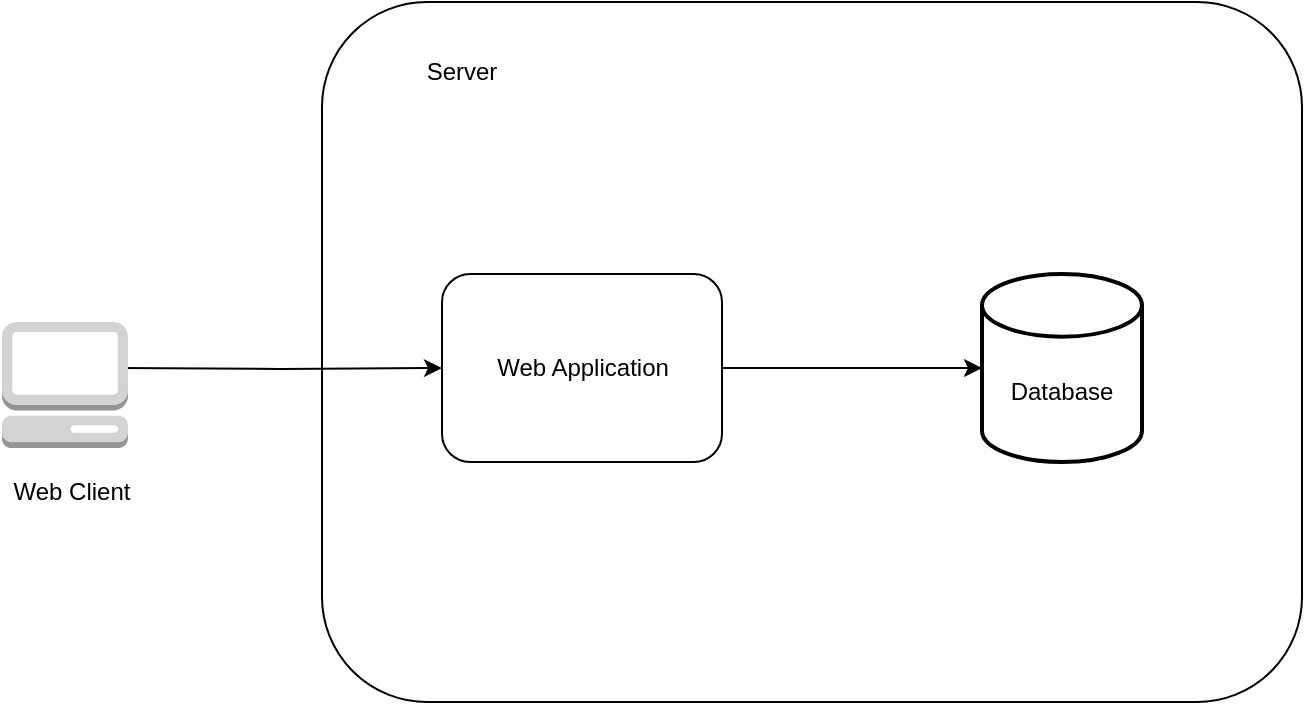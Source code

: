 <mxfile version="26.1.0" pages="2">
  <diagram name="Page-1" id="YMWxo6TMOqPStCd4B-K5">
    <mxGraphModel dx="914" dy="578" grid="1" gridSize="10" guides="1" tooltips="1" connect="1" arrows="1" fold="1" page="1" pageScale="1" pageWidth="850" pageHeight="1100" math="0" shadow="0">
      <root>
        <mxCell id="0" />
        <mxCell id="1" parent="0" />
        <mxCell id="ouYAait1uJ5dZozWNbAA-3" value="" style="rounded=1;whiteSpace=wrap;html=1;" vertex="1" parent="1">
          <mxGeometry x="270" y="120" width="490" height="350" as="geometry" />
        </mxCell>
        <mxCell id="ouYAait1uJ5dZozWNbAA-11" style="edgeStyle=orthogonalEdgeStyle;rounded=0;orthogonalLoop=1;jettySize=auto;html=1;" edge="1" parent="1" target="ouYAait1uJ5dZozWNbAA-5">
          <mxGeometry relative="1" as="geometry">
            <mxPoint x="168" y="303" as="sourcePoint" />
          </mxGeometry>
        </mxCell>
        <mxCell id="ouYAait1uJ5dZozWNbAA-4" value="Server" style="text;html=1;align=center;verticalAlign=middle;whiteSpace=wrap;rounded=0;" vertex="1" parent="1">
          <mxGeometry x="310" y="140" width="60" height="30" as="geometry" />
        </mxCell>
        <mxCell id="ouYAait1uJ5dZozWNbAA-5" value="" style="rounded=1;whiteSpace=wrap;html=1;" vertex="1" parent="1">
          <mxGeometry x="330" y="256" width="140" height="94" as="geometry" />
        </mxCell>
        <mxCell id="ouYAait1uJ5dZozWNbAA-6" value="Web Application" style="text;html=1;align=center;verticalAlign=middle;whiteSpace=wrap;rounded=0;" vertex="1" parent="1">
          <mxGeometry x="352.5" y="288" width="95" height="30" as="geometry" />
        </mxCell>
        <mxCell id="ouYAait1uJ5dZozWNbAA-12" value="" style="strokeWidth=2;html=1;shape=mxgraph.flowchart.database;whiteSpace=wrap;" vertex="1" parent="1">
          <mxGeometry x="600" y="256" width="80" height="94" as="geometry" />
        </mxCell>
        <mxCell id="ouYAait1uJ5dZozWNbAA-13" value="Database" style="text;html=1;align=center;verticalAlign=middle;whiteSpace=wrap;rounded=0;" vertex="1" parent="1">
          <mxGeometry x="610" y="300" width="60" height="30" as="geometry" />
        </mxCell>
        <mxCell id="ouYAait1uJ5dZozWNbAA-14" style="edgeStyle=orthogonalEdgeStyle;rounded=0;orthogonalLoop=1;jettySize=auto;html=1;entryX=0;entryY=0.5;entryDx=0;entryDy=0;entryPerimeter=0;" edge="1" parent="1" source="ouYAait1uJ5dZozWNbAA-5" target="ouYAait1uJ5dZozWNbAA-12">
          <mxGeometry relative="1" as="geometry" />
        </mxCell>
        <mxCell id="ouYAait1uJ5dZozWNbAA-15" value="Web Client" style="text;html=1;align=center;verticalAlign=middle;whiteSpace=wrap;rounded=0;" vertex="1" parent="1">
          <mxGeometry x="110" y="350" width="70" height="30" as="geometry" />
        </mxCell>
        <mxCell id="ouYAait1uJ5dZozWNbAA-16" value="" style="outlineConnect=0;dashed=0;verticalLabelPosition=bottom;verticalAlign=top;align=center;html=1;shape=mxgraph.aws3.management_console;fillColor=#D2D3D3;gradientColor=none;" vertex="1" parent="1">
          <mxGeometry x="110" y="280" width="63" height="63" as="geometry" />
        </mxCell>
      </root>
    </mxGraphModel>
  </diagram>
  <diagram id="gUhZYaO6g3aq1uWERBK6" name="Page-2">
    <mxGraphModel dx="954" dy="618" grid="1" gridSize="10" guides="1" tooltips="1" connect="1" arrows="1" fold="1" page="1" pageScale="1" pageWidth="850" pageHeight="1100" math="0" shadow="0">
      <root>
        <mxCell id="0" />
        <mxCell id="1" parent="0" />
        <mxCell id="lrQZPVzUsBYrO9QsQW_b-1" value="Users" style="shape=table;startSize=30;container=1;collapsible=1;childLayout=tableLayout;fixedRows=1;rowLines=0;fontStyle=1;align=center;resizeLast=1;html=1;" vertex="1" parent="1">
          <mxGeometry x="90" y="130" width="180" height="240" as="geometry" />
        </mxCell>
        <mxCell id="lrQZPVzUsBYrO9QsQW_b-2" value="" style="shape=tableRow;horizontal=0;startSize=0;swimlaneHead=0;swimlaneBody=0;fillColor=none;collapsible=0;dropTarget=0;points=[[0,0.5],[1,0.5]];portConstraint=eastwest;top=0;left=0;right=0;bottom=1;" vertex="1" parent="lrQZPVzUsBYrO9QsQW_b-1">
          <mxGeometry y="30" width="180" height="30" as="geometry" />
        </mxCell>
        <mxCell id="lrQZPVzUsBYrO9QsQW_b-3" value="PK" style="shape=partialRectangle;connectable=0;fillColor=none;top=0;left=0;bottom=0;right=0;fontStyle=1;overflow=hidden;whiteSpace=wrap;html=1;" vertex="1" parent="lrQZPVzUsBYrO9QsQW_b-2">
          <mxGeometry width="30" height="30" as="geometry">
            <mxRectangle width="30" height="30" as="alternateBounds" />
          </mxGeometry>
        </mxCell>
        <mxCell id="lrQZPVzUsBYrO9QsQW_b-4" value="user_id" style="shape=partialRectangle;connectable=0;fillColor=none;top=0;left=0;bottom=0;right=0;align=left;spacingLeft=6;fontStyle=5;overflow=hidden;whiteSpace=wrap;html=1;" vertex="1" parent="lrQZPVzUsBYrO9QsQW_b-2">
          <mxGeometry x="30" width="150" height="30" as="geometry">
            <mxRectangle width="150" height="30" as="alternateBounds" />
          </mxGeometry>
        </mxCell>
        <mxCell id="lrQZPVzUsBYrO9QsQW_b-5" value="" style="shape=tableRow;horizontal=0;startSize=0;swimlaneHead=0;swimlaneBody=0;fillColor=none;collapsible=0;dropTarget=0;points=[[0,0.5],[1,0.5]];portConstraint=eastwest;top=0;left=0;right=0;bottom=0;" vertex="1" parent="lrQZPVzUsBYrO9QsQW_b-1">
          <mxGeometry y="60" width="180" height="30" as="geometry" />
        </mxCell>
        <mxCell id="lrQZPVzUsBYrO9QsQW_b-6" value="" style="shape=partialRectangle;connectable=0;fillColor=none;top=0;left=0;bottom=0;right=0;editable=1;overflow=hidden;whiteSpace=wrap;html=1;" vertex="1" parent="lrQZPVzUsBYrO9QsQW_b-5">
          <mxGeometry width="30" height="30" as="geometry">
            <mxRectangle width="30" height="30" as="alternateBounds" />
          </mxGeometry>
        </mxCell>
        <mxCell id="lrQZPVzUsBYrO9QsQW_b-7" value="username" style="shape=partialRectangle;connectable=0;fillColor=none;top=0;left=0;bottom=0;right=0;align=left;spacingLeft=6;overflow=hidden;whiteSpace=wrap;html=1;" vertex="1" parent="lrQZPVzUsBYrO9QsQW_b-5">
          <mxGeometry x="30" width="150" height="30" as="geometry">
            <mxRectangle width="150" height="30" as="alternateBounds" />
          </mxGeometry>
        </mxCell>
        <mxCell id="lrQZPVzUsBYrO9QsQW_b-8" value="" style="shape=tableRow;horizontal=0;startSize=0;swimlaneHead=0;swimlaneBody=0;fillColor=none;collapsible=0;dropTarget=0;points=[[0,0.5],[1,0.5]];portConstraint=eastwest;top=0;left=0;right=0;bottom=0;" vertex="1" parent="lrQZPVzUsBYrO9QsQW_b-1">
          <mxGeometry y="90" width="180" height="30" as="geometry" />
        </mxCell>
        <mxCell id="lrQZPVzUsBYrO9QsQW_b-9" value="" style="shape=partialRectangle;connectable=0;fillColor=none;top=0;left=0;bottom=0;right=0;editable=1;overflow=hidden;whiteSpace=wrap;html=1;" vertex="1" parent="lrQZPVzUsBYrO9QsQW_b-8">
          <mxGeometry width="30" height="30" as="geometry">
            <mxRectangle width="30" height="30" as="alternateBounds" />
          </mxGeometry>
        </mxCell>
        <mxCell id="lrQZPVzUsBYrO9QsQW_b-10" value="password" style="shape=partialRectangle;connectable=0;fillColor=none;top=0;left=0;bottom=0;right=0;align=left;spacingLeft=6;overflow=hidden;whiteSpace=wrap;html=1;" vertex="1" parent="lrQZPVzUsBYrO9QsQW_b-8">
          <mxGeometry x="30" width="150" height="30" as="geometry">
            <mxRectangle width="150" height="30" as="alternateBounds" />
          </mxGeometry>
        </mxCell>
        <mxCell id="lrQZPVzUsBYrO9QsQW_b-11" value="" style="shape=tableRow;horizontal=0;startSize=0;swimlaneHead=0;swimlaneBody=0;fillColor=none;collapsible=0;dropTarget=0;points=[[0,0.5],[1,0.5]];portConstraint=eastwest;top=0;left=0;right=0;bottom=0;" vertex="1" parent="lrQZPVzUsBYrO9QsQW_b-1">
          <mxGeometry y="120" width="180" height="30" as="geometry" />
        </mxCell>
        <mxCell id="lrQZPVzUsBYrO9QsQW_b-12" value="" style="shape=partialRectangle;connectable=0;fillColor=none;top=0;left=0;bottom=0;right=0;editable=1;overflow=hidden;whiteSpace=wrap;html=1;" vertex="1" parent="lrQZPVzUsBYrO9QsQW_b-11">
          <mxGeometry width="30" height="30" as="geometry">
            <mxRectangle width="30" height="30" as="alternateBounds" />
          </mxGeometry>
        </mxCell>
        <mxCell id="lrQZPVzUsBYrO9QsQW_b-13" value="&lt;div&gt;first_name&lt;/div&gt;" style="shape=partialRectangle;connectable=0;fillColor=none;top=0;left=0;bottom=0;right=0;align=left;spacingLeft=6;overflow=hidden;whiteSpace=wrap;html=1;" vertex="1" parent="lrQZPVzUsBYrO9QsQW_b-11">
          <mxGeometry x="30" width="150" height="30" as="geometry">
            <mxRectangle width="150" height="30" as="alternateBounds" />
          </mxGeometry>
        </mxCell>
        <mxCell id="lrQZPVzUsBYrO9QsQW_b-14" value="" style="shape=tableRow;horizontal=0;startSize=0;swimlaneHead=0;swimlaneBody=0;fillColor=none;collapsible=0;dropTarget=0;points=[[0,0.5],[1,0.5]];portConstraint=eastwest;top=0;left=0;right=0;bottom=0;" vertex="1" parent="lrQZPVzUsBYrO9QsQW_b-1">
          <mxGeometry y="150" width="180" height="30" as="geometry" />
        </mxCell>
        <mxCell id="lrQZPVzUsBYrO9QsQW_b-15" value="" style="shape=partialRectangle;connectable=0;fillColor=none;top=0;left=0;bottom=0;right=0;editable=1;overflow=hidden;whiteSpace=wrap;html=1;" vertex="1" parent="lrQZPVzUsBYrO9QsQW_b-14">
          <mxGeometry width="30" height="30" as="geometry">
            <mxRectangle width="30" height="30" as="alternateBounds" />
          </mxGeometry>
        </mxCell>
        <mxCell id="lrQZPVzUsBYrO9QsQW_b-16" value="last_name" style="shape=partialRectangle;connectable=0;fillColor=none;top=0;left=0;bottom=0;right=0;align=left;spacingLeft=6;overflow=hidden;whiteSpace=wrap;html=1;" vertex="1" parent="lrQZPVzUsBYrO9QsQW_b-14">
          <mxGeometry x="30" width="150" height="30" as="geometry">
            <mxRectangle width="150" height="30" as="alternateBounds" />
          </mxGeometry>
        </mxCell>
        <mxCell id="lrQZPVzUsBYrO9QsQW_b-17" value="" style="shape=tableRow;horizontal=0;startSize=0;swimlaneHead=0;swimlaneBody=0;fillColor=none;collapsible=0;dropTarget=0;points=[[0,0.5],[1,0.5]];portConstraint=eastwest;top=0;left=0;right=0;bottom=0;" vertex="1" parent="lrQZPVzUsBYrO9QsQW_b-1">
          <mxGeometry y="180" width="180" height="30" as="geometry" />
        </mxCell>
        <mxCell id="lrQZPVzUsBYrO9QsQW_b-18" value="" style="shape=partialRectangle;connectable=0;fillColor=none;top=0;left=0;bottom=0;right=0;editable=1;overflow=hidden;whiteSpace=wrap;html=1;" vertex="1" parent="lrQZPVzUsBYrO9QsQW_b-17">
          <mxGeometry width="30" height="30" as="geometry">
            <mxRectangle width="30" height="30" as="alternateBounds" />
          </mxGeometry>
        </mxCell>
        <mxCell id="lrQZPVzUsBYrO9QsQW_b-19" value="email" style="shape=partialRectangle;connectable=0;fillColor=none;top=0;left=0;bottom=0;right=0;align=left;spacingLeft=6;overflow=hidden;whiteSpace=wrap;html=1;" vertex="1" parent="lrQZPVzUsBYrO9QsQW_b-17">
          <mxGeometry x="30" width="150" height="30" as="geometry">
            <mxRectangle width="150" height="30" as="alternateBounds" />
          </mxGeometry>
        </mxCell>
        <mxCell id="lrQZPVzUsBYrO9QsQW_b-27" value="" style="shape=tableRow;horizontal=0;startSize=0;swimlaneHead=0;swimlaneBody=0;fillColor=none;collapsible=0;dropTarget=0;points=[[0,0.5],[1,0.5]];portConstraint=eastwest;top=0;left=0;right=0;bottom=0;" vertex="1" parent="lrQZPVzUsBYrO9QsQW_b-1">
          <mxGeometry y="210" width="180" height="30" as="geometry" />
        </mxCell>
        <mxCell id="lrQZPVzUsBYrO9QsQW_b-28" value="FK" style="shape=partialRectangle;connectable=0;fillColor=none;top=0;left=0;bottom=0;right=0;editable=1;overflow=hidden;whiteSpace=wrap;html=1;" vertex="1" parent="lrQZPVzUsBYrO9QsQW_b-27">
          <mxGeometry width="30" height="30" as="geometry">
            <mxRectangle width="30" height="30" as="alternateBounds" />
          </mxGeometry>
        </mxCell>
        <mxCell id="lrQZPVzUsBYrO9QsQW_b-29" value="role_id" style="shape=partialRectangle;connectable=0;fillColor=none;top=0;left=0;bottom=0;right=0;align=left;spacingLeft=6;overflow=hidden;whiteSpace=wrap;html=1;" vertex="1" parent="lrQZPVzUsBYrO9QsQW_b-27">
          <mxGeometry x="30" width="150" height="30" as="geometry">
            <mxRectangle width="150" height="30" as="alternateBounds" />
          </mxGeometry>
        </mxCell>
        <mxCell id="lrQZPVzUsBYrO9QsQW_b-30" value="Roles" style="shape=table;startSize=30;container=1;collapsible=1;childLayout=tableLayout;fixedRows=1;rowLines=0;fontStyle=1;align=center;resizeLast=1;html=1;" vertex="1" parent="1">
          <mxGeometry x="90" y="430" width="180" height="90" as="geometry" />
        </mxCell>
        <mxCell id="lrQZPVzUsBYrO9QsQW_b-31" value="" style="shape=tableRow;horizontal=0;startSize=0;swimlaneHead=0;swimlaneBody=0;fillColor=none;collapsible=0;dropTarget=0;points=[[0,0.5],[1,0.5]];portConstraint=eastwest;top=0;left=0;right=0;bottom=1;" vertex="1" parent="lrQZPVzUsBYrO9QsQW_b-30">
          <mxGeometry y="30" width="180" height="30" as="geometry" />
        </mxCell>
        <mxCell id="lrQZPVzUsBYrO9QsQW_b-32" value="PK" style="shape=partialRectangle;connectable=0;fillColor=none;top=0;left=0;bottom=0;right=0;fontStyle=1;overflow=hidden;whiteSpace=wrap;html=1;" vertex="1" parent="lrQZPVzUsBYrO9QsQW_b-31">
          <mxGeometry width="30" height="30" as="geometry">
            <mxRectangle width="30" height="30" as="alternateBounds" />
          </mxGeometry>
        </mxCell>
        <mxCell id="lrQZPVzUsBYrO9QsQW_b-33" value="role_id" style="shape=partialRectangle;connectable=0;fillColor=none;top=0;left=0;bottom=0;right=0;align=left;spacingLeft=6;fontStyle=5;overflow=hidden;whiteSpace=wrap;html=1;" vertex="1" parent="lrQZPVzUsBYrO9QsQW_b-31">
          <mxGeometry x="30" width="150" height="30" as="geometry">
            <mxRectangle width="150" height="30" as="alternateBounds" />
          </mxGeometry>
        </mxCell>
        <mxCell id="lrQZPVzUsBYrO9QsQW_b-34" value="" style="shape=tableRow;horizontal=0;startSize=0;swimlaneHead=0;swimlaneBody=0;fillColor=none;collapsible=0;dropTarget=0;points=[[0,0.5],[1,0.5]];portConstraint=eastwest;top=0;left=0;right=0;bottom=0;" vertex="1" parent="lrQZPVzUsBYrO9QsQW_b-30">
          <mxGeometry y="60" width="180" height="30" as="geometry" />
        </mxCell>
        <mxCell id="lrQZPVzUsBYrO9QsQW_b-35" value="" style="shape=partialRectangle;connectable=0;fillColor=none;top=0;left=0;bottom=0;right=0;editable=1;overflow=hidden;whiteSpace=wrap;html=1;" vertex="1" parent="lrQZPVzUsBYrO9QsQW_b-34">
          <mxGeometry width="30" height="30" as="geometry">
            <mxRectangle width="30" height="30" as="alternateBounds" />
          </mxGeometry>
        </mxCell>
        <mxCell id="lrQZPVzUsBYrO9QsQW_b-36" value="name" style="shape=partialRectangle;connectable=0;fillColor=none;top=0;left=0;bottom=0;right=0;align=left;spacingLeft=6;overflow=hidden;whiteSpace=wrap;html=1;" vertex="1" parent="lrQZPVzUsBYrO9QsQW_b-34">
          <mxGeometry x="30" width="150" height="30" as="geometry">
            <mxRectangle width="150" height="30" as="alternateBounds" />
          </mxGeometry>
        </mxCell>
        <mxCell id="lrQZPVzUsBYrO9QsQW_b-44" style="edgeStyle=orthogonalEdgeStyle;rounded=0;orthogonalLoop=1;jettySize=auto;html=1;exitX=1;exitY=0.5;exitDx=0;exitDy=0;entryX=1;entryY=0.5;entryDx=0;entryDy=0;" edge="1" parent="1" source="lrQZPVzUsBYrO9QsQW_b-31" target="lrQZPVzUsBYrO9QsQW_b-27">
          <mxGeometry relative="1" as="geometry" />
        </mxCell>
        <mxCell id="lrQZPVzUsBYrO9QsQW_b-45" value="Articles" style="shape=table;startSize=30;container=1;collapsible=1;childLayout=tableLayout;fixedRows=1;rowLines=0;fontStyle=1;align=center;resizeLast=1;html=1;" vertex="1" parent="1">
          <mxGeometry x="370" y="130" width="180" height="210" as="geometry" />
        </mxCell>
        <mxCell id="lrQZPVzUsBYrO9QsQW_b-46" value="" style="shape=tableRow;horizontal=0;startSize=0;swimlaneHead=0;swimlaneBody=0;fillColor=none;collapsible=0;dropTarget=0;points=[[0,0.5],[1,0.5]];portConstraint=eastwest;top=0;left=0;right=0;bottom=1;" vertex="1" parent="lrQZPVzUsBYrO9QsQW_b-45">
          <mxGeometry y="30" width="180" height="30" as="geometry" />
        </mxCell>
        <mxCell id="lrQZPVzUsBYrO9QsQW_b-47" value="PK" style="shape=partialRectangle;connectable=0;fillColor=none;top=0;left=0;bottom=0;right=0;fontStyle=1;overflow=hidden;whiteSpace=wrap;html=1;" vertex="1" parent="lrQZPVzUsBYrO9QsQW_b-46">
          <mxGeometry width="30" height="30" as="geometry">
            <mxRectangle width="30" height="30" as="alternateBounds" />
          </mxGeometry>
        </mxCell>
        <mxCell id="lrQZPVzUsBYrO9QsQW_b-48" value="article_id" style="shape=partialRectangle;connectable=0;fillColor=none;top=0;left=0;bottom=0;right=0;align=left;spacingLeft=6;fontStyle=5;overflow=hidden;whiteSpace=wrap;html=1;" vertex="1" parent="lrQZPVzUsBYrO9QsQW_b-46">
          <mxGeometry x="30" width="150" height="30" as="geometry">
            <mxRectangle width="150" height="30" as="alternateBounds" />
          </mxGeometry>
        </mxCell>
        <mxCell id="lrQZPVzUsBYrO9QsQW_b-49" value="" style="shape=tableRow;horizontal=0;startSize=0;swimlaneHead=0;swimlaneBody=0;fillColor=none;collapsible=0;dropTarget=0;points=[[0,0.5],[1,0.5]];portConstraint=eastwest;top=0;left=0;right=0;bottom=0;" vertex="1" parent="lrQZPVzUsBYrO9QsQW_b-45">
          <mxGeometry y="60" width="180" height="30" as="geometry" />
        </mxCell>
        <mxCell id="lrQZPVzUsBYrO9QsQW_b-50" value="" style="shape=partialRectangle;connectable=0;fillColor=none;top=0;left=0;bottom=0;right=0;editable=1;overflow=hidden;whiteSpace=wrap;html=1;" vertex="1" parent="lrQZPVzUsBYrO9QsQW_b-49">
          <mxGeometry width="30" height="30" as="geometry">
            <mxRectangle width="30" height="30" as="alternateBounds" />
          </mxGeometry>
        </mxCell>
        <mxCell id="lrQZPVzUsBYrO9QsQW_b-51" value="title" style="shape=partialRectangle;connectable=0;fillColor=none;top=0;left=0;bottom=0;right=0;align=left;spacingLeft=6;overflow=hidden;whiteSpace=wrap;html=1;" vertex="1" parent="lrQZPVzUsBYrO9QsQW_b-49">
          <mxGeometry x="30" width="150" height="30" as="geometry">
            <mxRectangle width="150" height="30" as="alternateBounds" />
          </mxGeometry>
        </mxCell>
        <mxCell id="lrQZPVzUsBYrO9QsQW_b-52" value="" style="shape=tableRow;horizontal=0;startSize=0;swimlaneHead=0;swimlaneBody=0;fillColor=none;collapsible=0;dropTarget=0;points=[[0,0.5],[1,0.5]];portConstraint=eastwest;top=0;left=0;right=0;bottom=0;" vertex="1" parent="lrQZPVzUsBYrO9QsQW_b-45">
          <mxGeometry y="90" width="180" height="30" as="geometry" />
        </mxCell>
        <mxCell id="lrQZPVzUsBYrO9QsQW_b-53" value="" style="shape=partialRectangle;connectable=0;fillColor=none;top=0;left=0;bottom=0;right=0;editable=1;overflow=hidden;whiteSpace=wrap;html=1;" vertex="1" parent="lrQZPVzUsBYrO9QsQW_b-52">
          <mxGeometry width="30" height="30" as="geometry">
            <mxRectangle width="30" height="30" as="alternateBounds" />
          </mxGeometry>
        </mxCell>
        <mxCell id="lrQZPVzUsBYrO9QsQW_b-54" value="short_description" style="shape=partialRectangle;connectable=0;fillColor=none;top=0;left=0;bottom=0;right=0;align=left;spacingLeft=6;overflow=hidden;whiteSpace=wrap;html=1;" vertex="1" parent="lrQZPVzUsBYrO9QsQW_b-52">
          <mxGeometry x="30" width="150" height="30" as="geometry">
            <mxRectangle width="150" height="30" as="alternateBounds" />
          </mxGeometry>
        </mxCell>
        <mxCell id="lrQZPVzUsBYrO9QsQW_b-55" value="" style="shape=tableRow;horizontal=0;startSize=0;swimlaneHead=0;swimlaneBody=0;fillColor=none;collapsible=0;dropTarget=0;points=[[0,0.5],[1,0.5]];portConstraint=eastwest;top=0;left=0;right=0;bottom=0;" vertex="1" parent="lrQZPVzUsBYrO9QsQW_b-45">
          <mxGeometry y="120" width="180" height="30" as="geometry" />
        </mxCell>
        <mxCell id="lrQZPVzUsBYrO9QsQW_b-56" value="" style="shape=partialRectangle;connectable=0;fillColor=none;top=0;left=0;bottom=0;right=0;editable=1;overflow=hidden;whiteSpace=wrap;html=1;" vertex="1" parent="lrQZPVzUsBYrO9QsQW_b-55">
          <mxGeometry width="30" height="30" as="geometry">
            <mxRectangle width="30" height="30" as="alternateBounds" />
          </mxGeometry>
        </mxCell>
        <mxCell id="lrQZPVzUsBYrO9QsQW_b-57" value="long_description" style="shape=partialRectangle;connectable=0;fillColor=none;top=0;left=0;bottom=0;right=0;align=left;spacingLeft=6;overflow=hidden;whiteSpace=wrap;html=1;" vertex="1" parent="lrQZPVzUsBYrO9QsQW_b-55">
          <mxGeometry x="30" width="150" height="30" as="geometry">
            <mxRectangle width="150" height="30" as="alternateBounds" />
          </mxGeometry>
        </mxCell>
        <mxCell id="lrQZPVzUsBYrO9QsQW_b-66" value="" style="shape=tableRow;horizontal=0;startSize=0;swimlaneHead=0;swimlaneBody=0;fillColor=none;collapsible=0;dropTarget=0;points=[[0,0.5],[1,0.5]];portConstraint=eastwest;top=0;left=0;right=0;bottom=0;" vertex="1" parent="lrQZPVzUsBYrO9QsQW_b-45">
          <mxGeometry y="150" width="180" height="30" as="geometry" />
        </mxCell>
        <mxCell id="lrQZPVzUsBYrO9QsQW_b-67" value="FK" style="shape=partialRectangle;connectable=0;fillColor=none;top=0;left=0;bottom=0;right=0;editable=1;overflow=hidden;whiteSpace=wrap;html=1;" vertex="1" parent="lrQZPVzUsBYrO9QsQW_b-66">
          <mxGeometry width="30" height="30" as="geometry">
            <mxRectangle width="30" height="30" as="alternateBounds" />
          </mxGeometry>
        </mxCell>
        <mxCell id="lrQZPVzUsBYrO9QsQW_b-68" value="category_id" style="shape=partialRectangle;connectable=0;fillColor=none;top=0;left=0;bottom=0;right=0;align=left;spacingLeft=6;overflow=hidden;whiteSpace=wrap;html=1;" vertex="1" parent="lrQZPVzUsBYrO9QsQW_b-66">
          <mxGeometry x="30" width="150" height="30" as="geometry">
            <mxRectangle width="150" height="30" as="alternateBounds" />
          </mxGeometry>
        </mxCell>
        <mxCell id="lrQZPVzUsBYrO9QsQW_b-61" value="" style="shape=tableRow;horizontal=0;startSize=0;swimlaneHead=0;swimlaneBody=0;fillColor=none;collapsible=0;dropTarget=0;points=[[0,0.5],[1,0.5]];portConstraint=eastwest;top=0;left=0;right=0;bottom=0;" vertex="1" parent="lrQZPVzUsBYrO9QsQW_b-45">
          <mxGeometry y="180" width="180" height="30" as="geometry" />
        </mxCell>
        <mxCell id="lrQZPVzUsBYrO9QsQW_b-62" value="FK" style="shape=partialRectangle;connectable=0;fillColor=none;top=0;left=0;bottom=0;right=0;editable=1;overflow=hidden;whiteSpace=wrap;html=1;" vertex="1" parent="lrQZPVzUsBYrO9QsQW_b-61">
          <mxGeometry width="30" height="30" as="geometry">
            <mxRectangle width="30" height="30" as="alternateBounds" />
          </mxGeometry>
        </mxCell>
        <mxCell id="lrQZPVzUsBYrO9QsQW_b-63" value="created_by" style="shape=partialRectangle;connectable=0;fillColor=none;top=0;left=0;bottom=0;right=0;align=left;spacingLeft=6;overflow=hidden;whiteSpace=wrap;html=1;" vertex="1" parent="lrQZPVzUsBYrO9QsQW_b-61">
          <mxGeometry x="30" width="150" height="30" as="geometry">
            <mxRectangle width="150" height="30" as="alternateBounds" />
          </mxGeometry>
        </mxCell>
        <mxCell id="lrQZPVzUsBYrO9QsQW_b-65" style="edgeStyle=orthogonalEdgeStyle;rounded=0;orthogonalLoop=1;jettySize=auto;html=1;exitX=1;exitY=0.5;exitDx=0;exitDy=0;entryX=0;entryY=0.5;entryDx=0;entryDy=0;" edge="1" parent="1" source="lrQZPVzUsBYrO9QsQW_b-2" target="lrQZPVzUsBYrO9QsQW_b-61">
          <mxGeometry relative="1" as="geometry" />
        </mxCell>
        <mxCell id="lrQZPVzUsBYrO9QsQW_b-69" value="Categories" style="shape=table;startSize=30;container=1;collapsible=1;childLayout=tableLayout;fixedRows=1;rowLines=0;fontStyle=1;align=center;resizeLast=1;html=1;" vertex="1" parent="1">
          <mxGeometry x="610" y="130" width="180" height="90" as="geometry" />
        </mxCell>
        <mxCell id="lrQZPVzUsBYrO9QsQW_b-70" value="" style="shape=tableRow;horizontal=0;startSize=0;swimlaneHead=0;swimlaneBody=0;fillColor=none;collapsible=0;dropTarget=0;points=[[0,0.5],[1,0.5]];portConstraint=eastwest;top=0;left=0;right=0;bottom=1;" vertex="1" parent="lrQZPVzUsBYrO9QsQW_b-69">
          <mxGeometry y="30" width="180" height="30" as="geometry" />
        </mxCell>
        <mxCell id="lrQZPVzUsBYrO9QsQW_b-71" value="PK" style="shape=partialRectangle;connectable=0;fillColor=none;top=0;left=0;bottom=0;right=0;fontStyle=1;overflow=hidden;whiteSpace=wrap;html=1;" vertex="1" parent="lrQZPVzUsBYrO9QsQW_b-70">
          <mxGeometry width="30" height="30" as="geometry">
            <mxRectangle width="30" height="30" as="alternateBounds" />
          </mxGeometry>
        </mxCell>
        <mxCell id="lrQZPVzUsBYrO9QsQW_b-72" value="category_id" style="shape=partialRectangle;connectable=0;fillColor=none;top=0;left=0;bottom=0;right=0;align=left;spacingLeft=6;fontStyle=5;overflow=hidden;whiteSpace=wrap;html=1;" vertex="1" parent="lrQZPVzUsBYrO9QsQW_b-70">
          <mxGeometry x="30" width="150" height="30" as="geometry">
            <mxRectangle width="150" height="30" as="alternateBounds" />
          </mxGeometry>
        </mxCell>
        <mxCell id="lrQZPVzUsBYrO9QsQW_b-73" value="" style="shape=tableRow;horizontal=0;startSize=0;swimlaneHead=0;swimlaneBody=0;fillColor=none;collapsible=0;dropTarget=0;points=[[0,0.5],[1,0.5]];portConstraint=eastwest;top=0;left=0;right=0;bottom=0;" vertex="1" parent="lrQZPVzUsBYrO9QsQW_b-69">
          <mxGeometry y="60" width="180" height="30" as="geometry" />
        </mxCell>
        <mxCell id="lrQZPVzUsBYrO9QsQW_b-74" value="" style="shape=partialRectangle;connectable=0;fillColor=none;top=0;left=0;bottom=0;right=0;editable=1;overflow=hidden;whiteSpace=wrap;html=1;" vertex="1" parent="lrQZPVzUsBYrO9QsQW_b-73">
          <mxGeometry width="30" height="30" as="geometry">
            <mxRectangle width="30" height="30" as="alternateBounds" />
          </mxGeometry>
        </mxCell>
        <mxCell id="lrQZPVzUsBYrO9QsQW_b-75" value="&lt;div&gt;name&lt;/div&gt;" style="shape=partialRectangle;connectable=0;fillColor=none;top=0;left=0;bottom=0;right=0;align=left;spacingLeft=6;overflow=hidden;whiteSpace=wrap;html=1;" vertex="1" parent="lrQZPVzUsBYrO9QsQW_b-73">
          <mxGeometry x="30" width="150" height="30" as="geometry">
            <mxRectangle width="150" height="30" as="alternateBounds" />
          </mxGeometry>
        </mxCell>
        <mxCell id="lrQZPVzUsBYrO9QsQW_b-83" style="edgeStyle=orthogonalEdgeStyle;rounded=0;orthogonalLoop=1;jettySize=auto;html=1;exitX=0;exitY=0.5;exitDx=0;exitDy=0;entryX=1;entryY=0.5;entryDx=0;entryDy=0;" edge="1" parent="1" source="lrQZPVzUsBYrO9QsQW_b-70" target="lrQZPVzUsBYrO9QsQW_b-66">
          <mxGeometry relative="1" as="geometry" />
        </mxCell>
      </root>
    </mxGraphModel>
  </diagram>
</mxfile>
